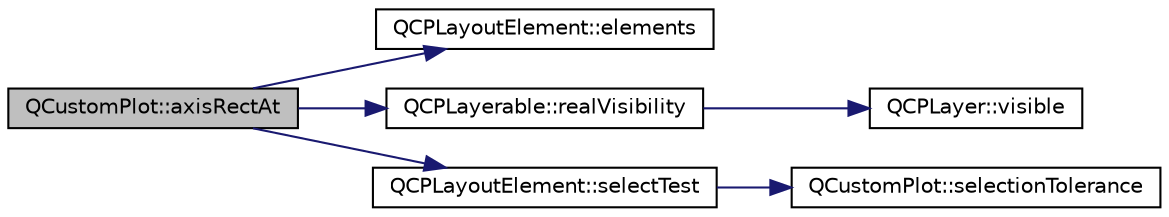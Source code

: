 digraph "QCustomPlot::axisRectAt"
{
  edge [fontname="Helvetica",fontsize="10",labelfontname="Helvetica",labelfontsize="10"];
  node [fontname="Helvetica",fontsize="10",shape=record];
  rankdir="LR";
  Node170 [label="QCustomPlot::axisRectAt",height=0.2,width=0.4,color="black", fillcolor="grey75", style="filled", fontcolor="black"];
  Node170 -> Node171 [color="midnightblue",fontsize="10",style="solid",fontname="Helvetica"];
  Node171 [label="QCPLayoutElement::elements",height=0.2,width=0.4,color="black", fillcolor="white", style="filled",URL="$class_q_c_p_layout_element.html#a76dec8cb31e498994a944d7647a43309"];
  Node170 -> Node172 [color="midnightblue",fontsize="10",style="solid",fontname="Helvetica"];
  Node172 [label="QCPLayerable::realVisibility",height=0.2,width=0.4,color="black", fillcolor="white", style="filled",URL="$class_q_c_p_layerable.html#ab054e88f15d485defcb95e7376f119e7"];
  Node172 -> Node173 [color="midnightblue",fontsize="10",style="solid",fontname="Helvetica"];
  Node173 [label="QCPLayer::visible",height=0.2,width=0.4,color="black", fillcolor="white", style="filled",URL="$class_q_c_p_layer.html#ad1cc2d6b32d2abb33c7f449b964e068c"];
  Node170 -> Node174 [color="midnightblue",fontsize="10",style="solid",fontname="Helvetica"];
  Node174 [label="QCPLayoutElement::selectTest",height=0.2,width=0.4,color="black", fillcolor="white", style="filled",URL="$class_q_c_p_layout_element.html#ae97f483cccedadbf18ea4525ef240ee4"];
  Node174 -> Node175 [color="midnightblue",fontsize="10",style="solid",fontname="Helvetica"];
  Node175 [label="QCustomPlot::selectionTolerance",height=0.2,width=0.4,color="black", fillcolor="white", style="filled",URL="$class_q_custom_plot.html#a5441d11013afeaf4b8f2ea06e8624a25"];
}
